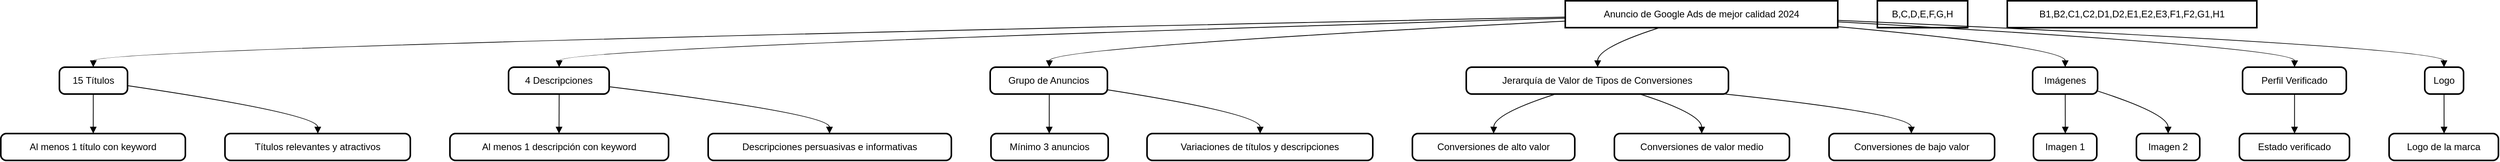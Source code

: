 <mxfile version="24.0.2" type="github">
  <diagram name="Página-1" id="wJDs-Wq8HHTqEsGzUxAf">
    <mxGraphModel dx="2206" dy="1294" grid="1" gridSize="10" guides="1" tooltips="1" connect="1" arrows="1" fold="1" page="1" pageScale="1" pageWidth="1920" pageHeight="1200" math="0" shadow="0">
      <root>
        <mxCell id="0" />
        <mxCell id="1" parent="0" />
        <mxCell id="75Ep1vRNf8CcEZTLBjgE-214" value="Anuncio de Google Ads de mejor calidad 2024" style="whiteSpace=wrap;strokeWidth=2;" vertex="1" parent="1">
          <mxGeometry x="1995" y="20" width="344" height="34" as="geometry" />
        </mxCell>
        <mxCell id="75Ep1vRNf8CcEZTLBjgE-215" value="15 Títulos" style="rounded=1;absoluteArcSize=1;arcSize=14;whiteSpace=wrap;strokeWidth=2;" vertex="1" parent="1">
          <mxGeometry x="94" y="104" width="86" height="34" as="geometry" />
        </mxCell>
        <mxCell id="75Ep1vRNf8CcEZTLBjgE-216" value="4 Descripciones" style="rounded=1;absoluteArcSize=1;arcSize=14;whiteSpace=wrap;strokeWidth=2;" vertex="1" parent="1">
          <mxGeometry x="661" y="104" width="127" height="34" as="geometry" />
        </mxCell>
        <mxCell id="75Ep1vRNf8CcEZTLBjgE-217" value="Grupo de Anuncios" style="rounded=1;absoluteArcSize=1;arcSize=14;whiteSpace=wrap;strokeWidth=2;" vertex="1" parent="1">
          <mxGeometry x="1269" y="104" width="148" height="34" as="geometry" />
        </mxCell>
        <mxCell id="75Ep1vRNf8CcEZTLBjgE-218" value="Jerarquía de Valor de Tipos de Conversiones" style="rounded=1;absoluteArcSize=1;arcSize=14;whiteSpace=wrap;strokeWidth=2;" vertex="1" parent="1">
          <mxGeometry x="1870" y="104" width="331" height="34" as="geometry" />
        </mxCell>
        <mxCell id="75Ep1vRNf8CcEZTLBjgE-219" value="Imágenes" style="rounded=1;absoluteArcSize=1;arcSize=14;whiteSpace=wrap;strokeWidth=2;" vertex="1" parent="1">
          <mxGeometry x="2585" y="104" width="82" height="34" as="geometry" />
        </mxCell>
        <mxCell id="75Ep1vRNf8CcEZTLBjgE-220" value="Perfil Verificado" style="rounded=1;absoluteArcSize=1;arcSize=14;whiteSpace=wrap;strokeWidth=2;" vertex="1" parent="1">
          <mxGeometry x="2850" y="104" width="131" height="34" as="geometry" />
        </mxCell>
        <mxCell id="75Ep1vRNf8CcEZTLBjgE-221" value="Logo" style="rounded=1;absoluteArcSize=1;arcSize=14;whiteSpace=wrap;strokeWidth=2;" vertex="1" parent="1">
          <mxGeometry x="3080" y="104" width="49" height="34" as="geometry" />
        </mxCell>
        <mxCell id="75Ep1vRNf8CcEZTLBjgE-222" value="Al menos 1 título con keyword" style="rounded=1;absoluteArcSize=1;arcSize=14;whiteSpace=wrap;strokeWidth=2;" vertex="1" parent="1">
          <mxGeometry x="20" y="188" width="233" height="34" as="geometry" />
        </mxCell>
        <mxCell id="75Ep1vRNf8CcEZTLBjgE-223" value="Títulos relevantes y atractivos" style="rounded=1;absoluteArcSize=1;arcSize=14;whiteSpace=wrap;strokeWidth=2;" vertex="1" parent="1">
          <mxGeometry x="303" y="188" width="234" height="34" as="geometry" />
        </mxCell>
        <mxCell id="75Ep1vRNf8CcEZTLBjgE-224" value="Al menos 1 descripción con keyword" style="rounded=1;absoluteArcSize=1;arcSize=14;whiteSpace=wrap;strokeWidth=2;" vertex="1" parent="1">
          <mxGeometry x="587" y="188" width="276" height="34" as="geometry" />
        </mxCell>
        <mxCell id="75Ep1vRNf8CcEZTLBjgE-225" value="Descripciones persuasivas e informativas" style="rounded=1;absoluteArcSize=1;arcSize=14;whiteSpace=wrap;strokeWidth=2;" vertex="1" parent="1">
          <mxGeometry x="913" y="188" width="307" height="34" as="geometry" />
        </mxCell>
        <mxCell id="75Ep1vRNf8CcEZTLBjgE-226" value="Mínimo 3 anuncios" style="rounded=1;absoluteArcSize=1;arcSize=14;whiteSpace=wrap;strokeWidth=2;" vertex="1" parent="1">
          <mxGeometry x="1270" y="188" width="148" height="34" as="geometry" />
        </mxCell>
        <mxCell id="75Ep1vRNf8CcEZTLBjgE-227" value="Variaciones de títulos y descripciones" style="rounded=1;absoluteArcSize=1;arcSize=14;whiteSpace=wrap;strokeWidth=2;" vertex="1" parent="1">
          <mxGeometry x="1467" y="188" width="285" height="34" as="geometry" />
        </mxCell>
        <mxCell id="75Ep1vRNf8CcEZTLBjgE-228" value="Conversiones de alto valor" style="rounded=1;absoluteArcSize=1;arcSize=14;whiteSpace=wrap;strokeWidth=2;" vertex="1" parent="1">
          <mxGeometry x="1802" y="188" width="205" height="34" as="geometry" />
        </mxCell>
        <mxCell id="75Ep1vRNf8CcEZTLBjgE-229" value="Conversiones de valor medio" style="rounded=1;absoluteArcSize=1;arcSize=14;whiteSpace=wrap;strokeWidth=2;" vertex="1" parent="1">
          <mxGeometry x="2057" y="188" width="221" height="34" as="geometry" />
        </mxCell>
        <mxCell id="75Ep1vRNf8CcEZTLBjgE-230" value="Conversiones de bajo valor" style="rounded=1;absoluteArcSize=1;arcSize=14;whiteSpace=wrap;strokeWidth=2;" vertex="1" parent="1">
          <mxGeometry x="2328" y="188" width="209" height="34" as="geometry" />
        </mxCell>
        <mxCell id="75Ep1vRNf8CcEZTLBjgE-231" value="Imagen 1" style="rounded=1;absoluteArcSize=1;arcSize=14;whiteSpace=wrap;strokeWidth=2;" vertex="1" parent="1">
          <mxGeometry x="2586" y="188" width="80" height="34" as="geometry" />
        </mxCell>
        <mxCell id="75Ep1vRNf8CcEZTLBjgE-232" value="Imagen 2" style="rounded=1;absoluteArcSize=1;arcSize=14;whiteSpace=wrap;strokeWidth=2;" vertex="1" parent="1">
          <mxGeometry x="2716" y="188" width="80" height="34" as="geometry" />
        </mxCell>
        <mxCell id="75Ep1vRNf8CcEZTLBjgE-233" value="Estado verificado" style="rounded=1;absoluteArcSize=1;arcSize=14;whiteSpace=wrap;strokeWidth=2;" vertex="1" parent="1">
          <mxGeometry x="2846" y="188" width="139" height="34" as="geometry" />
        </mxCell>
        <mxCell id="75Ep1vRNf8CcEZTLBjgE-234" value="Logo de la marca" style="rounded=1;absoluteArcSize=1;arcSize=14;whiteSpace=wrap;strokeWidth=2;" vertex="1" parent="1">
          <mxGeometry x="3035" y="188" width="138" height="34" as="geometry" />
        </mxCell>
        <mxCell id="75Ep1vRNf8CcEZTLBjgE-235" value="B,C,D,E,F,G,H" style="whiteSpace=wrap;strokeWidth=2;" vertex="1" parent="1">
          <mxGeometry x="2389" y="20" width="114" height="34" as="geometry" />
        </mxCell>
        <mxCell id="75Ep1vRNf8CcEZTLBjgE-236" value="B1,B2,C1,C2,D1,D2,E1,E2,E3,F1,F2,G1,H1" style="whiteSpace=wrap;strokeWidth=2;" vertex="1" parent="1">
          <mxGeometry x="2553" y="20" width="315" height="34" as="geometry" />
        </mxCell>
        <mxCell id="75Ep1vRNf8CcEZTLBjgE-237" value="" style="curved=1;startArrow=none;endArrow=block;exitX=0.001;exitY=0.605;entryX=0.497;entryY=0;rounded=0;" edge="1" parent="1" source="75Ep1vRNf8CcEZTLBjgE-214" target="75Ep1vRNf8CcEZTLBjgE-215">
          <mxGeometry relative="1" as="geometry">
            <Array as="points">
              <mxPoint x="137" y="79" />
            </Array>
          </mxGeometry>
        </mxCell>
        <mxCell id="75Ep1vRNf8CcEZTLBjgE-238" value="" style="curved=1;startArrow=none;endArrow=block;exitX=0.001;exitY=0.647;entryX=0.503;entryY=0;rounded=0;" edge="1" parent="1" source="75Ep1vRNf8CcEZTLBjgE-214" target="75Ep1vRNf8CcEZTLBjgE-216">
          <mxGeometry relative="1" as="geometry">
            <Array as="points">
              <mxPoint x="725" y="79" />
            </Array>
          </mxGeometry>
        </mxCell>
        <mxCell id="75Ep1vRNf8CcEZTLBjgE-239" value="" style="curved=1;startArrow=none;endArrow=block;exitX=0.001;exitY=0.758;entryX=0.504;entryY=0;rounded=0;" edge="1" parent="1" source="75Ep1vRNf8CcEZTLBjgE-214" target="75Ep1vRNf8CcEZTLBjgE-217">
          <mxGeometry relative="1" as="geometry">
            <Array as="points">
              <mxPoint x="1344" y="79" />
            </Array>
          </mxGeometry>
        </mxCell>
        <mxCell id="75Ep1vRNf8CcEZTLBjgE-240" value="" style="curved=1;startArrow=none;endArrow=block;exitX=0.346;exitY=1;entryX=0.501;entryY=0;rounded=0;" edge="1" parent="1" source="75Ep1vRNf8CcEZTLBjgE-214" target="75Ep1vRNf8CcEZTLBjgE-218">
          <mxGeometry relative="1" as="geometry">
            <Array as="points">
              <mxPoint x="2036" y="79" />
            </Array>
          </mxGeometry>
        </mxCell>
        <mxCell id="75Ep1vRNf8CcEZTLBjgE-241" value="" style="curved=1;startArrow=none;endArrow=block;exitX=1.001;exitY=0.963;entryX=0.502;entryY=0;rounded=0;" edge="1" parent="1" source="75Ep1vRNf8CcEZTLBjgE-214" target="75Ep1vRNf8CcEZTLBjgE-219">
          <mxGeometry relative="1" as="geometry">
            <Array as="points">
              <mxPoint x="2626" y="79" />
            </Array>
          </mxGeometry>
        </mxCell>
        <mxCell id="75Ep1vRNf8CcEZTLBjgE-242" value="" style="curved=1;startArrow=none;endArrow=block;exitX=1.001;exitY=0.784;entryX=0.501;entryY=0;rounded=0;" edge="1" parent="1" source="75Ep1vRNf8CcEZTLBjgE-214" target="75Ep1vRNf8CcEZTLBjgE-220">
          <mxGeometry relative="1" as="geometry">
            <Array as="points">
              <mxPoint x="2916" y="79" />
            </Array>
          </mxGeometry>
        </mxCell>
        <mxCell id="75Ep1vRNf8CcEZTLBjgE-243" value="" style="curved=1;startArrow=none;endArrow=block;exitX=1.001;exitY=0.727;entryX=0.497;entryY=0;rounded=0;" edge="1" parent="1" source="75Ep1vRNf8CcEZTLBjgE-214" target="75Ep1vRNf8CcEZTLBjgE-221">
          <mxGeometry relative="1" as="geometry">
            <Array as="points">
              <mxPoint x="3104" y="79" />
            </Array>
          </mxGeometry>
        </mxCell>
        <mxCell id="75Ep1vRNf8CcEZTLBjgE-244" value="" style="curved=1;startArrow=none;endArrow=block;exitX=0.497;exitY=1;entryX=0.501;entryY=0;rounded=0;" edge="1" parent="1" source="75Ep1vRNf8CcEZTLBjgE-215" target="75Ep1vRNf8CcEZTLBjgE-222">
          <mxGeometry relative="1" as="geometry">
            <Array as="points" />
          </mxGeometry>
        </mxCell>
        <mxCell id="75Ep1vRNf8CcEZTLBjgE-245" value="" style="curved=1;startArrow=none;endArrow=block;exitX=0.994;exitY=0.686;entryX=0.501;entryY=0;rounded=0;" edge="1" parent="1" source="75Ep1vRNf8CcEZTLBjgE-215" target="75Ep1vRNf8CcEZTLBjgE-223">
          <mxGeometry relative="1" as="geometry">
            <Array as="points">
              <mxPoint x="420" y="163" />
            </Array>
          </mxGeometry>
        </mxCell>
        <mxCell id="75Ep1vRNf8CcEZTLBjgE-246" value="" style="curved=1;startArrow=none;endArrow=block;exitX=0.503;exitY=1;entryX=0.499;entryY=0;rounded=0;" edge="1" parent="1" source="75Ep1vRNf8CcEZTLBjgE-216" target="75Ep1vRNf8CcEZTLBjgE-224">
          <mxGeometry relative="1" as="geometry">
            <Array as="points" />
          </mxGeometry>
        </mxCell>
        <mxCell id="75Ep1vRNf8CcEZTLBjgE-247" value="" style="curved=1;startArrow=none;endArrow=block;exitX=1.004;exitY=0.731;entryX=0.499;entryY=0;rounded=0;" edge="1" parent="1" source="75Ep1vRNf8CcEZTLBjgE-216" target="75Ep1vRNf8CcEZTLBjgE-225">
          <mxGeometry relative="1" as="geometry">
            <Array as="points">
              <mxPoint x="1066" y="163" />
            </Array>
          </mxGeometry>
        </mxCell>
        <mxCell id="75Ep1vRNf8CcEZTLBjgE-248" value="" style="curved=1;startArrow=none;endArrow=block;exitX=0.504;exitY=1;entryX=0.497;entryY=0;rounded=0;" edge="1" parent="1" source="75Ep1vRNf8CcEZTLBjgE-217" target="75Ep1vRNf8CcEZTLBjgE-226">
          <mxGeometry relative="1" as="geometry">
            <Array as="points" />
          </mxGeometry>
        </mxCell>
        <mxCell id="75Ep1vRNf8CcEZTLBjgE-249" value="" style="curved=1;startArrow=none;endArrow=block;exitX=1.005;exitY=0.844;entryX=0.501;entryY=0;rounded=0;" edge="1" parent="1" source="75Ep1vRNf8CcEZTLBjgE-217" target="75Ep1vRNf8CcEZTLBjgE-227">
          <mxGeometry relative="1" as="geometry">
            <Array as="points">
              <mxPoint x="1610" y="163" />
            </Array>
          </mxGeometry>
        </mxCell>
        <mxCell id="75Ep1vRNf8CcEZTLBjgE-250" value="" style="curved=1;startArrow=none;endArrow=block;exitX=0.341;exitY=1;entryX=0.5;entryY=0;rounded=0;" edge="1" parent="1" source="75Ep1vRNf8CcEZTLBjgE-218" target="75Ep1vRNf8CcEZTLBjgE-228">
          <mxGeometry relative="1" as="geometry">
            <Array as="points">
              <mxPoint x="1905" y="163" />
            </Array>
          </mxGeometry>
        </mxCell>
        <mxCell id="75Ep1vRNf8CcEZTLBjgE-251" value="" style="curved=1;startArrow=none;endArrow=block;exitX=0.662;exitY=1;entryX=0.499;entryY=0;rounded=0;" edge="1" parent="1" source="75Ep1vRNf8CcEZTLBjgE-218" target="75Ep1vRNf8CcEZTLBjgE-229">
          <mxGeometry relative="1" as="geometry">
            <Array as="points">
              <mxPoint x="2167" y="163" />
            </Array>
          </mxGeometry>
        </mxCell>
        <mxCell id="75Ep1vRNf8CcEZTLBjgE-252" value="" style="curved=1;startArrow=none;endArrow=block;exitX=0.986;exitY=1;entryX=0.497;entryY=0;rounded=0;" edge="1" parent="1" source="75Ep1vRNf8CcEZTLBjgE-218" target="75Ep1vRNf8CcEZTLBjgE-230">
          <mxGeometry relative="1" as="geometry">
            <Array as="points">
              <mxPoint x="2432" y="163" />
            </Array>
          </mxGeometry>
        </mxCell>
        <mxCell id="75Ep1vRNf8CcEZTLBjgE-253" value="" style="curved=1;startArrow=none;endArrow=block;exitX=0.502;exitY=1;entryX=0.503;entryY=0;rounded=0;" edge="1" parent="1" source="75Ep1vRNf8CcEZTLBjgE-219" target="75Ep1vRNf8CcEZTLBjgE-231">
          <mxGeometry relative="1" as="geometry">
            <Array as="points" />
          </mxGeometry>
        </mxCell>
        <mxCell id="75Ep1vRNf8CcEZTLBjgE-254" value="" style="curved=1;startArrow=none;endArrow=block;exitX=1.005;exitY=0.892;entryX=0.501;entryY=0;rounded=0;" edge="1" parent="1" source="75Ep1vRNf8CcEZTLBjgE-219" target="75Ep1vRNf8CcEZTLBjgE-232">
          <mxGeometry relative="1" as="geometry">
            <Array as="points">
              <mxPoint x="2756" y="163" />
            </Array>
          </mxGeometry>
        </mxCell>
        <mxCell id="75Ep1vRNf8CcEZTLBjgE-255" value="" style="curved=1;startArrow=none;endArrow=block;exitX=0.501;exitY=1;entryX=0.501;entryY=0;rounded=0;" edge="1" parent="1" source="75Ep1vRNf8CcEZTLBjgE-220" target="75Ep1vRNf8CcEZTLBjgE-233">
          <mxGeometry relative="1" as="geometry">
            <Array as="points" />
          </mxGeometry>
        </mxCell>
        <mxCell id="75Ep1vRNf8CcEZTLBjgE-256" value="" style="curved=1;startArrow=none;endArrow=block;exitX=0.497;exitY=1;entryX=0.503;entryY=0;rounded=0;" edge="1" parent="1" source="75Ep1vRNf8CcEZTLBjgE-221" target="75Ep1vRNf8CcEZTLBjgE-234">
          <mxGeometry relative="1" as="geometry">
            <Array as="points" />
          </mxGeometry>
        </mxCell>
      </root>
    </mxGraphModel>
  </diagram>
</mxfile>
